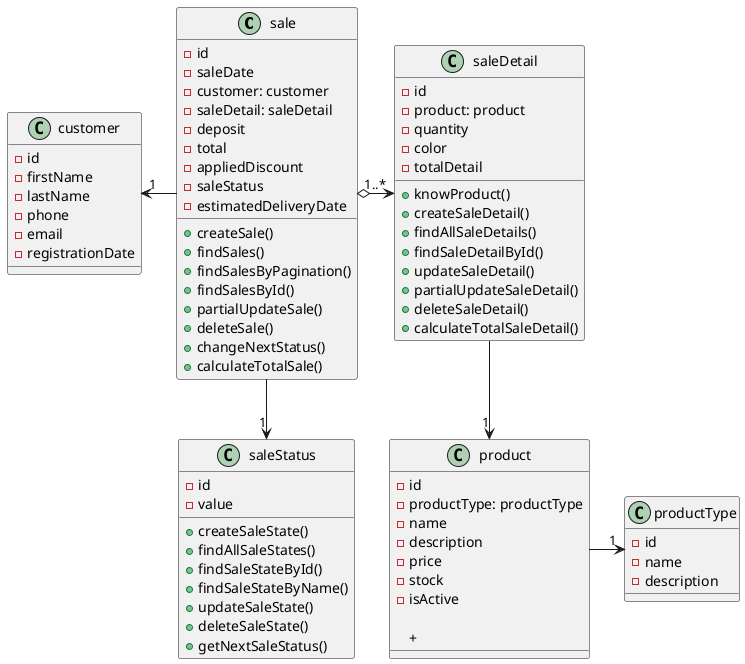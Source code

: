 @startuml Diagrama de Clases - Venta
class sale{
    -id
    -saleDate
    -customer: customer
    -saleDetail: saleDetail
    -deposit
    -total 
    -appliedDiscount
    -saleStatus
    -estimatedDeliveryDate

    +createSale()
    +findSales()
    +findSalesByPagination()
    +findSalesById()
    +partialUpdateSale()
    +deleteSale()
    +changeNextStatus()
    +calculateTotalSale()
}

class saleDetail{
    -id
    -product: product
    -quantity
    -color 
    -totalDetail

    +knowProduct()
    +createSaleDetail()
    +findAllSaleDetails()
    +findSaleDetailById()
    +updateSaleDetail()
    +partialUpdateSaleDetail()
    +deleteSaleDetail()
    +calculateTotalSaleDetail()
}

class saleStatus{
    -id 
    -value 

    +createSaleState()
    +findAllSaleStates()
    +findSaleStateById()
    +findSaleStateByName()
    +updateSaleState()
    +deleteSaleState()
    +getNextSaleStatus()
}

class product{
    -id
    -productType: productType
    -name 
    -description
    -price
    -stock
    -isActive

    +
}

class productType{
    -id
    -name
    -description
}

class customer{
    -id
    -firstName 
    -lastName
    -phone 
    -email
    -registrationDate
}

sale o-> "1..*" saleDetail
saleDetail --> "1" product
product -> "1" productType
sale --> "1" saleStatus
customer "1" <- sale

@enduml